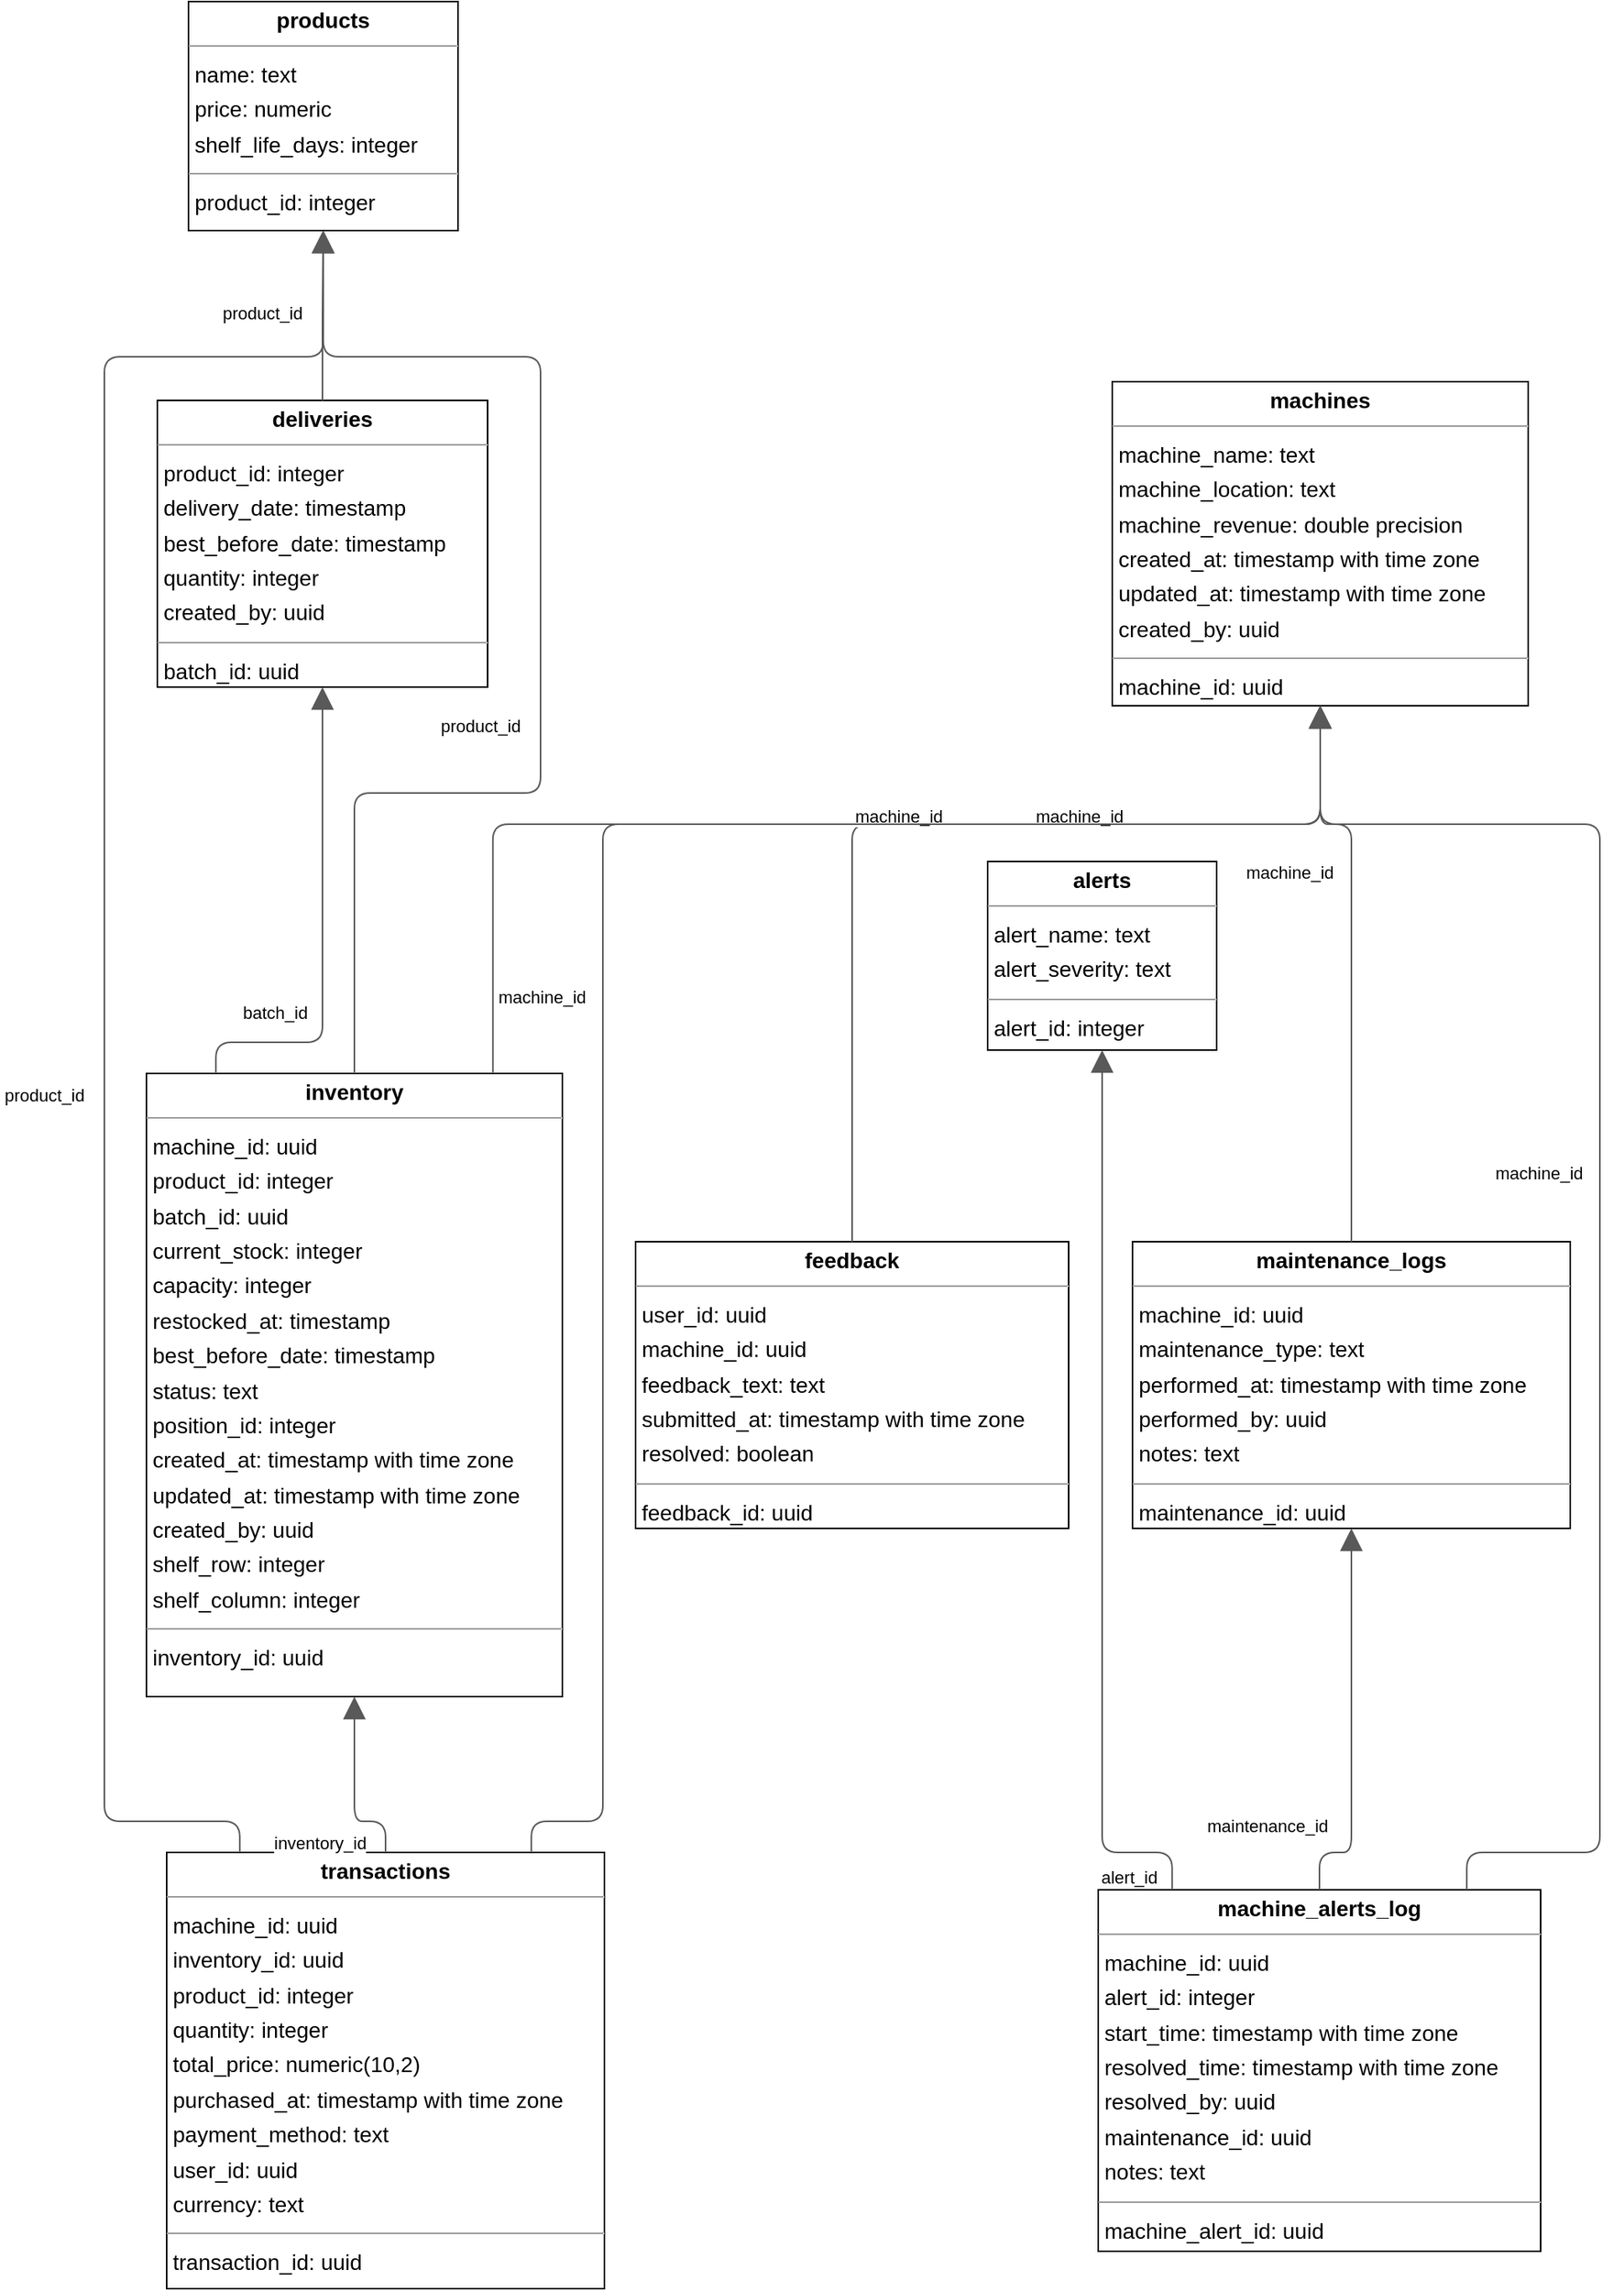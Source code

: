 <mxGraphModel dx="0" dy="0" grid="1" gridSize="10" guides="1" tooltips="1" connect="1" arrows="1" fold="1" page="0" pageScale="1" background="none" math="0" shadow="0">
  <root>
    <mxCell id="0" />
    <mxCell id="1" parent="0" />
    <mxCell id="node7" parent="1" vertex="1" value="&lt;p style=&quot;margin:0px;margin-top:4px;text-align:center;&quot;&gt;&lt;b&gt;alerts&lt;/b&gt;&lt;/p&gt;&lt;hr size=&quot;1&quot;/&gt;&lt;p style=&quot;margin:0 0 0 4px;line-height:1.6;&quot;&gt; alert_name: text&lt;br/&gt; alert_severity: text&lt;/p&gt;&lt;hr size=&quot;1&quot;/&gt;&lt;p style=&quot;margin:0 0 0 4px;line-height:1.6;&quot;&gt; alert_id: integer&lt;/p&gt;" style="verticalAlign=top;align=left;overflow=fill;fontSize=14;fontFamily=Helvetica;html=1;rounded=0;shadow=0;comic=0;labelBackgroundColor=none;strokeWidth=1;">
      <mxGeometry x="399" y="352" width="147" height="121" as="geometry" />
    </mxCell>
    <mxCell id="node8" parent="1" vertex="1" value="&lt;p style=&quot;margin:0px;margin-top:4px;text-align:center;&quot;&gt;&lt;b&gt;deliveries&lt;/b&gt;&lt;/p&gt;&lt;hr size=&quot;1&quot;/&gt;&lt;p style=&quot;margin:0 0 0 4px;line-height:1.6;&quot;&gt; product_id: integer&lt;br/&gt; delivery_date: timestamp&lt;br/&gt; best_before_date: timestamp&lt;br/&gt; quantity: integer&lt;br/&gt; created_by: uuid&lt;/p&gt;&lt;hr size=&quot;1&quot;/&gt;&lt;p style=&quot;margin:0 0 0 4px;line-height:1.6;&quot;&gt; batch_id: uuid&lt;/p&gt;" style="verticalAlign=top;align=left;overflow=fill;fontSize=14;fontFamily=Helvetica;html=1;rounded=0;shadow=0;comic=0;labelBackgroundColor=none;strokeWidth=1;">
      <mxGeometry x="-134" y="56" width="212" height="184" as="geometry" />
    </mxCell>
    <mxCell id="node6" parent="1" vertex="1" value="&lt;p style=&quot;margin:0px;margin-top:4px;text-align:center;&quot;&gt;&lt;b&gt;feedback&lt;/b&gt;&lt;/p&gt;&lt;hr size=&quot;1&quot;/&gt;&lt;p style=&quot;margin:0 0 0 4px;line-height:1.6;&quot;&gt; user_id: uuid&lt;br/&gt; machine_id: uuid&lt;br/&gt; feedback_text: text&lt;br/&gt; submitted_at: timestamp with time zone&lt;br/&gt; resolved: boolean&lt;/p&gt;&lt;hr size=&quot;1&quot;/&gt;&lt;p style=&quot;margin:0 0 0 4px;line-height:1.6;&quot;&gt; feedback_id: uuid&lt;/p&gt;" style="verticalAlign=top;align=left;overflow=fill;fontSize=14;fontFamily=Helvetica;html=1;rounded=0;shadow=0;comic=0;labelBackgroundColor=none;strokeWidth=1;">
      <mxGeometry x="173" y="596" width="278" height="184" as="geometry" />
    </mxCell>
    <mxCell id="node0" parent="1" vertex="1" value="&lt;p style=&quot;margin:0px;margin-top:4px;text-align:center;&quot;&gt;&lt;b&gt;inventory&lt;/b&gt;&lt;/p&gt;&lt;hr size=&quot;1&quot;/&gt;&lt;p style=&quot;margin:0 0 0 4px;line-height:1.6;&quot;&gt; machine_id: uuid&lt;br/&gt; product_id: integer&lt;br/&gt; batch_id: uuid&lt;br/&gt; current_stock: integer&lt;br/&gt; capacity: integer&lt;br/&gt; restocked_at: timestamp&lt;br/&gt; best_before_date: timestamp&lt;br/&gt; status: text&lt;br/&gt; position_id: integer&lt;br/&gt; created_at: timestamp with time zone&lt;br/&gt; updated_at: timestamp with time zone&lt;br/&gt; created_by: uuid&lt;br/&gt; shelf_row: integer&lt;br/&gt; shelf_column: integer&lt;/p&gt;&lt;hr size=&quot;1&quot;/&gt;&lt;p style=&quot;margin:0 0 0 4px;line-height:1.6;&quot;&gt; inventory_id: uuid&lt;/p&gt;" style="verticalAlign=top;align=left;overflow=fill;fontSize=14;fontFamily=Helvetica;html=1;rounded=0;shadow=0;comic=0;labelBackgroundColor=none;strokeWidth=1;">
      <mxGeometry x="-141" y="488" width="267" height="400" as="geometry" />
    </mxCell>
    <mxCell id="node4" parent="1" vertex="1" value="&lt;p style=&quot;margin:0px;margin-top:4px;text-align:center;&quot;&gt;&lt;b&gt;machine_alerts_log&lt;/b&gt;&lt;/p&gt;&lt;hr size=&quot;1&quot;/&gt;&lt;p style=&quot;margin:0 0 0 4px;line-height:1.6;&quot;&gt; machine_id: uuid&lt;br/&gt; alert_id: integer&lt;br/&gt; start_time: timestamp with time zone&lt;br/&gt; resolved_time: timestamp with time zone&lt;br/&gt; resolved_by: uuid&lt;br/&gt; maintenance_id: uuid&lt;br/&gt; notes: text&lt;/p&gt;&lt;hr size=&quot;1&quot;/&gt;&lt;p style=&quot;margin:0 0 0 4px;line-height:1.6;&quot;&gt; machine_alert_id: uuid&lt;/p&gt;" style="verticalAlign=top;align=left;overflow=fill;fontSize=14;fontFamily=Helvetica;html=1;rounded=0;shadow=0;comic=0;labelBackgroundColor=none;strokeWidth=1;">
      <mxGeometry x="470" y="1012" width="284" height="232" as="geometry" />
    </mxCell>
    <mxCell id="node2" parent="1" vertex="1" value="&lt;p style=&quot;margin:0px;margin-top:4px;text-align:center;&quot;&gt;&lt;b&gt;machines&lt;/b&gt;&lt;/p&gt;&lt;hr size=&quot;1&quot;/&gt;&lt;p style=&quot;margin:0 0 0 4px;line-height:1.6;&quot;&gt; machine_name: text&lt;br/&gt; machine_location: text&lt;br/&gt; machine_revenue: double precision&lt;br/&gt; created_at: timestamp with time zone&lt;br/&gt; updated_at: timestamp with time zone&lt;br/&gt; created_by: uuid&lt;/p&gt;&lt;hr size=&quot;1&quot;/&gt;&lt;p style=&quot;margin:0 0 0 4px;line-height:1.6;&quot;&gt; machine_id: uuid&lt;/p&gt;" style="verticalAlign=top;align=left;overflow=fill;fontSize=14;fontFamily=Helvetica;html=1;rounded=0;shadow=0;comic=0;labelBackgroundColor=none;strokeWidth=1;">
      <mxGeometry x="479" y="44" width="267" height="208" as="geometry" />
    </mxCell>
    <mxCell id="node5" parent="1" vertex="1" value="&lt;p style=&quot;margin:0px;margin-top:4px;text-align:center;&quot;&gt;&lt;b&gt;maintenance_logs&lt;/b&gt;&lt;/p&gt;&lt;hr size=&quot;1&quot;/&gt;&lt;p style=&quot;margin:0 0 0 4px;line-height:1.6;&quot;&gt; machine_id: uuid&lt;br/&gt; maintenance_type: text&lt;br/&gt; performed_at: timestamp with time zone&lt;br/&gt; performed_by: uuid&lt;br/&gt; notes: text&lt;/p&gt;&lt;hr size=&quot;1&quot;/&gt;&lt;p style=&quot;margin:0 0 0 4px;line-height:1.6;&quot;&gt; maintenance_id: uuid&lt;/p&gt;" style="verticalAlign=top;align=left;overflow=fill;fontSize=14;fontFamily=Helvetica;html=1;rounded=0;shadow=0;comic=0;labelBackgroundColor=none;strokeWidth=1;">
      <mxGeometry x="492" y="596" width="281" height="184" as="geometry" />
    </mxCell>
    <mxCell id="node1" parent="1" vertex="1" value="&lt;p style=&quot;margin:0px;margin-top:4px;text-align:center;&quot;&gt;&lt;b&gt;products&lt;/b&gt;&lt;/p&gt;&lt;hr size=&quot;1&quot;/&gt;&lt;p style=&quot;margin:0 0 0 4px;line-height:1.6;&quot;&gt; name: text&lt;br/&gt; price: numeric&lt;br/&gt; shelf_life_days: integer&lt;/p&gt;&lt;hr size=&quot;1&quot;/&gt;&lt;p style=&quot;margin:0 0 0 4px;line-height:1.6;&quot;&gt; product_id: integer&lt;/p&gt;" style="verticalAlign=top;align=left;overflow=fill;fontSize=14;fontFamily=Helvetica;html=1;rounded=0;shadow=0;comic=0;labelBackgroundColor=none;strokeWidth=1;">
      <mxGeometry x="-114" y="-200" width="173" height="147" as="geometry" />
    </mxCell>
    <mxCell id="node3" parent="1" vertex="1" value="&lt;p style=&quot;margin:0px;margin-top:4px;text-align:center;&quot;&gt;&lt;b&gt;transactions&lt;/b&gt;&lt;/p&gt;&lt;hr size=&quot;1&quot;/&gt;&lt;p style=&quot;margin:0 0 0 4px;line-height:1.6;&quot;&gt; machine_id: uuid&lt;br/&gt; inventory_id: uuid&lt;br/&gt; product_id: integer&lt;br/&gt; quantity: integer&lt;br/&gt; total_price: numeric(10,2)&lt;br/&gt; purchased_at: timestamp with time zone&lt;br/&gt; payment_method: text&lt;br/&gt; user_id: uuid&lt;br/&gt; currency: text&lt;/p&gt;&lt;hr size=&quot;1&quot;/&gt;&lt;p style=&quot;margin:0 0 0 4px;line-height:1.6;&quot;&gt; transaction_id: uuid&lt;/p&gt;" style="verticalAlign=top;align=left;overflow=fill;fontSize=14;fontFamily=Helvetica;html=1;rounded=0;shadow=0;comic=0;labelBackgroundColor=none;strokeWidth=1;">
      <mxGeometry x="-128" y="988" width="281" height="280" as="geometry" />
    </mxCell>
    <mxCell id="edge7" edge="1" value="" parent="1" source="node8" target="node1" style="html=1;rounded=1;edgeStyle=orthogonalEdgeStyle;dashed=0;startArrow=none;endArrow=block;endSize=12;strokeColor=#595959;exitX=0.500;exitY=0.000;exitDx=0;exitDy=0;entryX=0.500;entryY=1.000;entryDx=0;entryDy=0;">
      <mxGeometry width="50" height="50" relative="1" as="geometry">
        <Array as="points" />
      </mxGeometry>
    </mxCell>
    <mxCell id="label44" parent="edge7" vertex="1" connectable="0" value="product_id" style="edgeLabel;resizable=0;html=1;align=left;verticalAlign=top;strokeColor=default;">
      <mxGeometry x="-94" y="-13" as="geometry" />
    </mxCell>
    <mxCell id="edge5" edge="1" value="" parent="1" source="node6" target="node2" style="html=1;rounded=1;edgeStyle=orthogonalEdgeStyle;dashed=0;startArrow=none;endArrow=block;endSize=12;strokeColor=#595959;exitX=0.500;exitY=0.000;exitDx=0;exitDy=0;entryX=0.500;entryY=1.000;entryDx=0;entryDy=0;">
      <mxGeometry width="50" height="50" relative="1" as="geometry">
        <Array as="points">
          <mxPoint x="312" y="328" />
          <mxPoint x="612" y="328" />
        </Array>
      </mxGeometry>
    </mxCell>
    <mxCell id="label32" parent="edge5" vertex="1" connectable="0" value="machine_id" style="edgeLabel;resizable=0;html=1;align=left;verticalAlign=top;strokeColor=default;">
      <mxGeometry x="428" y="310" as="geometry" />
    </mxCell>
    <mxCell id="edge4" edge="1" value="" parent="1" source="node0" target="node8" style="html=1;rounded=1;edgeStyle=orthogonalEdgeStyle;dashed=0;startArrow=none;endArrow=block;endSize=12;strokeColor=#595959;exitX=0.167;exitY=0.000;exitDx=0;exitDy=0;entryX=0.500;entryY=1.000;entryDx=0;entryDy=0;">
      <mxGeometry width="50" height="50" relative="1" as="geometry">
        <Array as="points">
          <mxPoint x="-97" y="468" />
          <mxPoint x="-28" y="468" />
        </Array>
      </mxGeometry>
    </mxCell>
    <mxCell id="label26" parent="edge4" vertex="1" connectable="0" value="batch_id" style="edgeLabel;resizable=0;html=1;align=left;verticalAlign=top;strokeColor=default;">
      <mxGeometry x="-81" y="436" as="geometry" />
    </mxCell>
    <mxCell id="edge6" edge="1" value="" parent="1" source="node0" target="node2" style="html=1;rounded=1;edgeStyle=orthogonalEdgeStyle;dashed=0;startArrow=none;endArrow=block;endSize=12;strokeColor=#595959;exitX=0.833;exitY=0.000;exitDx=0;exitDy=0;entryX=0.500;entryY=1.000;entryDx=0;entryDy=0;">
      <mxGeometry width="50" height="50" relative="1" as="geometry">
        <Array as="points">
          <mxPoint x="81" y="328" />
          <mxPoint x="612" y="328" />
        </Array>
      </mxGeometry>
    </mxCell>
    <mxCell id="label38" parent="edge6" vertex="1" connectable="0" value="machine_id" style="edgeLabel;resizable=0;html=1;align=left;verticalAlign=top;strokeColor=default;">
      <mxGeometry x="312" y="310" as="geometry" />
    </mxCell>
    <mxCell id="edge1" edge="1" value="" parent="1" source="node0" target="node1" style="html=1;rounded=1;edgeStyle=orthogonalEdgeStyle;dashed=0;startArrow=none;endArrow=block;endSize=12;strokeColor=#595959;exitX=0.500;exitY=0.000;exitDx=0;exitDy=0;entryX=0.500;entryY=1.000;entryDx=0;entryDy=0;">
      <mxGeometry width="50" height="50" relative="1" as="geometry">
        <Array as="points">
          <mxPoint x="-8" y="308" />
          <mxPoint x="112" y="308" />
          <mxPoint x="112" y="28" />
          <mxPoint x="-28" y="28" />
        </Array>
      </mxGeometry>
    </mxCell>
    <mxCell id="label8" parent="edge1" vertex="1" connectable="0" value="product_id" style="edgeLabel;resizable=0;html=1;align=left;verticalAlign=top;strokeColor=default;">
      <mxGeometry x="46" y="252" as="geometry" />
    </mxCell>
    <mxCell id="edge8" edge="1" value="" parent="1" source="node4" target="node7" style="html=1;rounded=1;edgeStyle=orthogonalEdgeStyle;dashed=0;startArrow=none;endArrow=block;endSize=12;strokeColor=#595959;exitX=0.167;exitY=0.000;exitDx=0;exitDy=0;entryX=0.500;entryY=1.000;entryDx=0;entryDy=0;">
      <mxGeometry width="50" height="50" relative="1" as="geometry">
        <Array as="points">
          <mxPoint x="517" y="988" />
          <mxPoint x="472" y="988" />
        </Array>
      </mxGeometry>
    </mxCell>
    <mxCell id="label50" parent="edge8" vertex="1" connectable="0" value="alert_id" style="edgeLabel;resizable=0;html=1;align=left;verticalAlign=top;strokeColor=default;">
      <mxGeometry x="470" y="991" as="geometry" />
    </mxCell>
    <mxCell id="edge0" edge="1" value="" parent="1" source="node4" target="node2" style="html=1;rounded=1;edgeStyle=orthogonalEdgeStyle;dashed=0;startArrow=none;endArrow=block;endSize=12;strokeColor=#595959;exitX=0.833;exitY=0.000;exitDx=0;exitDy=0;entryX=0.500;entryY=1.000;entryDx=0;entryDy=0;">
      <mxGeometry width="50" height="50" relative="1" as="geometry">
        <Array as="points">
          <mxPoint x="707" y="988" />
          <mxPoint x="792" y="988" />
          <mxPoint x="792" y="328" />
          <mxPoint x="612" y="328" />
        </Array>
      </mxGeometry>
    </mxCell>
    <mxCell id="label2" parent="edge0" vertex="1" connectable="0" value="machine_id" style="edgeLabel;resizable=0;html=1;align=left;verticalAlign=top;strokeColor=default;">
      <mxGeometry x="723" y="539" as="geometry" />
    </mxCell>
    <mxCell id="edge10" edge="1" value="" parent="1" source="node4" target="node5" style="html=1;rounded=1;edgeStyle=orthogonalEdgeStyle;dashed=0;startArrow=none;endArrow=block;endSize=12;strokeColor=#595959;exitX=0.500;exitY=0.000;exitDx=0;exitDy=0;entryX=0.500;entryY=1.000;entryDx=0;entryDy=0;">
      <mxGeometry width="50" height="50" relative="1" as="geometry">
        <Array as="points">
          <mxPoint x="612" y="988" />
          <mxPoint x="632" y="988" />
        </Array>
      </mxGeometry>
    </mxCell>
    <mxCell id="label62" parent="edge10" vertex="1" connectable="0" value="maintenance_id" style="edgeLabel;resizable=0;html=1;align=left;verticalAlign=top;strokeColor=default;">
      <mxGeometry x="538" y="958" as="geometry" />
    </mxCell>
    <mxCell id="edge11" edge="1" value="" parent="1" source="node5" target="node2" style="html=1;rounded=1;edgeStyle=orthogonalEdgeStyle;dashed=0;startArrow=none;endArrow=block;endSize=12;strokeColor=#595959;exitX=0.500;exitY=0.000;exitDx=0;exitDy=0;entryX=0.500;entryY=1.000;entryDx=0;entryDy=0;">
      <mxGeometry width="50" height="50" relative="1" as="geometry">
        <Array as="points">
          <mxPoint x="632" y="328" />
          <mxPoint x="612" y="328" />
        </Array>
      </mxGeometry>
    </mxCell>
    <mxCell id="label68" parent="edge11" vertex="1" connectable="0" value="machine_id" style="edgeLabel;resizable=0;html=1;align=left;verticalAlign=top;strokeColor=default;">
      <mxGeometry x="563" y="346" as="geometry" />
    </mxCell>
    <mxCell id="edge3" edge="1" value="" parent="1" source="node3" target="node0" style="html=1;rounded=1;edgeStyle=orthogonalEdgeStyle;dashed=0;startArrow=none;endArrow=block;endSize=12;strokeColor=#595959;exitX=0.500;exitY=0.000;exitDx=0;exitDy=0;entryX=0.500;entryY=1.000;entryDx=0;entryDy=0;">
      <mxGeometry width="50" height="50" relative="1" as="geometry">
        <Array as="points">
          <mxPoint x="12" y="968" />
          <mxPoint x="-8" y="968" />
        </Array>
      </mxGeometry>
    </mxCell>
    <mxCell id="label20" parent="edge3" vertex="1" connectable="0" value="inventory_id" style="edgeLabel;resizable=0;html=1;align=left;verticalAlign=top;strokeColor=default;">
      <mxGeometry x="-61" y="969" as="geometry" />
    </mxCell>
    <mxCell id="edge2" edge="1" value="" parent="1" source="node3" target="node2" style="html=1;rounded=1;edgeStyle=orthogonalEdgeStyle;dashed=0;startArrow=none;endArrow=block;endSize=12;strokeColor=#595959;exitX=0.833;exitY=0.000;exitDx=0;exitDy=0;entryX=0.500;entryY=1.000;entryDx=0;entryDy=0;">
      <mxGeometry width="50" height="50" relative="1" as="geometry">
        <Array as="points">
          <mxPoint x="106" y="968" />
          <mxPoint x="152" y="968" />
          <mxPoint x="152" y="328" />
          <mxPoint x="612" y="328" />
        </Array>
      </mxGeometry>
    </mxCell>
    <mxCell id="label14" parent="edge2" vertex="1" connectable="0" value="machine_id" style="edgeLabel;resizable=0;html=1;align=left;verticalAlign=top;strokeColor=default;">
      <mxGeometry x="83" y="426" as="geometry" />
    </mxCell>
    <mxCell id="edge9" edge="1" value="" parent="1" source="node3" target="node1" style="html=1;rounded=1;edgeStyle=orthogonalEdgeStyle;dashed=0;startArrow=none;endArrow=block;endSize=12;strokeColor=#595959;exitX=0.167;exitY=0.000;exitDx=0;exitDy=0;entryX=0.500;entryY=1.000;entryDx=0;entryDy=0;">
      <mxGeometry width="50" height="50" relative="1" as="geometry">
        <Array as="points">
          <mxPoint x="-82" y="968" />
          <mxPoint x="-168" y="968" />
          <mxPoint x="-168" y="28" />
          <mxPoint x="-28" y="28" />
        </Array>
      </mxGeometry>
    </mxCell>
    <mxCell id="label56" parent="edge9" vertex="1" connectable="0" value="product_id" style="edgeLabel;resizable=0;html=1;align=left;verticalAlign=top;strokeColor=default;">
      <mxGeometry x="-234" y="489" as="geometry" />
    </mxCell>
  </root>
</mxGraphModel>
